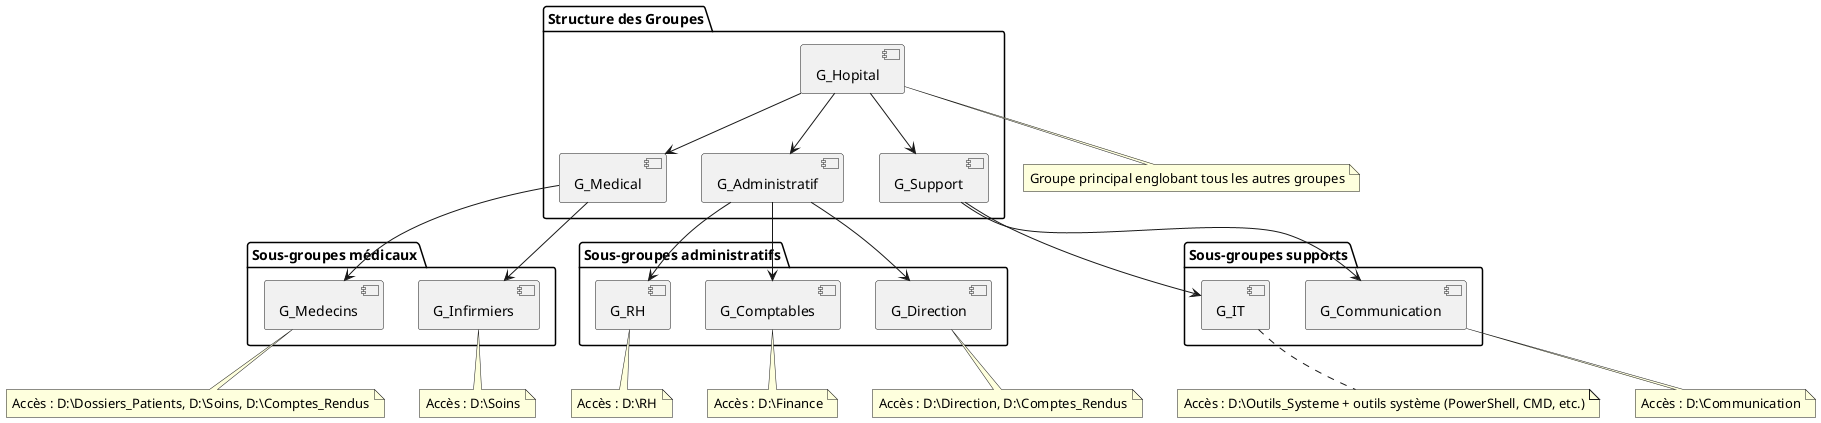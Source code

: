 @startuml
skinparam rectangleLineWidth 2

package "Structure des Groupes" {
    [G_Hopital] as hopital
    [G_Medical] as medical
    [G_Administratif] as admin
    [G_Support] as support
}

package "Sous-groupes médicaux" {
    [G_Medecins] as medecins
    [G_Infirmiers] as infirmiers
}

package "Sous-groupes administratifs" {
    [G_RH] as rh
    [G_Comptables] as comptables
    [G_Direction] as direction
}

package "Sous-groupes supports" {
    [G_IT] as it
    [G_Communication] as communication
}

hopital --> medical
hopital --> admin
hopital --> support

medical --> medecins
medical --> infirmiers

admin --> rh
admin --> comptables
admin --> direction

support --> it
support --> communication

note bottom of hopital
  Groupe principal englobant tous les autres groupes
end note

note bottom of medecins
  Accès : D:\Dossiers_Patients, D:\Soins, D:\Comptes_Rendus
end note

note bottom of infirmiers
  Accès : D:\Soins
end note

note bottom of rh
  Accès : D:\RH
end note

note bottom of comptables
  Accès : D:\Finance
end note

note bottom of direction
  Accès : D:\Direction, D:\Comptes_Rendus
end note

note bottom of communication
  Accès : D:\Communication
end note

note bottom of it
  Accès : D:\Outils_Systeme + outils système (PowerShell, CMD, etc.)
end note

@enduml